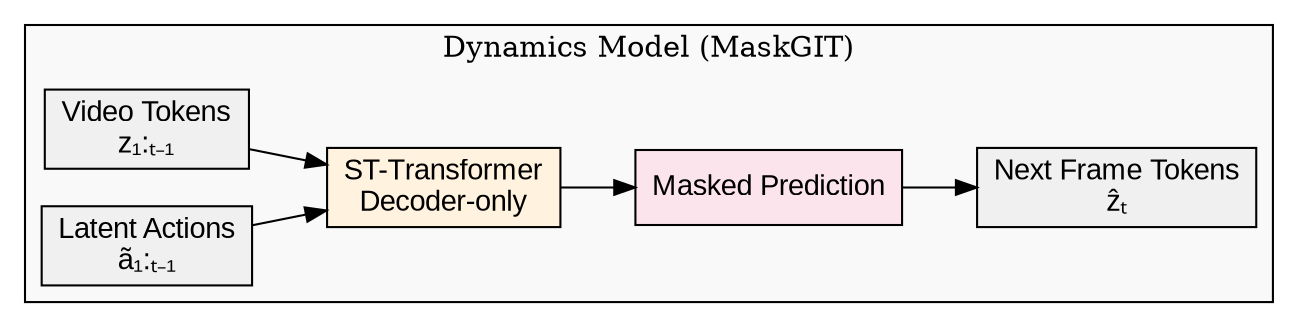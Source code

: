 digraph DynamicsModel {
    rankdir=LR;
    node [shape=box, style=filled, fontname="Arial"];
    
    subgraph cluster_dynamics {
        label="Dynamics Model (MaskGIT)";
        style=filled;
        fillcolor="#f9f9f9";
        
        video_tokens [label="Video Tokens\nz₁:ₜ₋₁", fillcolor="#f0f0f0"];
        latent_actions [label="Latent Actions\nã₁:ₜ₋₁", fillcolor="#f0f0f0"];
        
        st_transformer [label="ST-Transformer\nDecoder-only", fillcolor="#fff3e0"];
        masked_prediction [label="Masked Prediction", fillcolor="#fce4ec"];
        next_tokens [label="Next Frame Tokens\nẑₜ", fillcolor="#f0f0f0"];
        
        video_tokens -> st_transformer;
        latent_actions -> st_transformer;
        st_transformer -> masked_prediction;
        masked_prediction -> next_tokens;
    }
}
